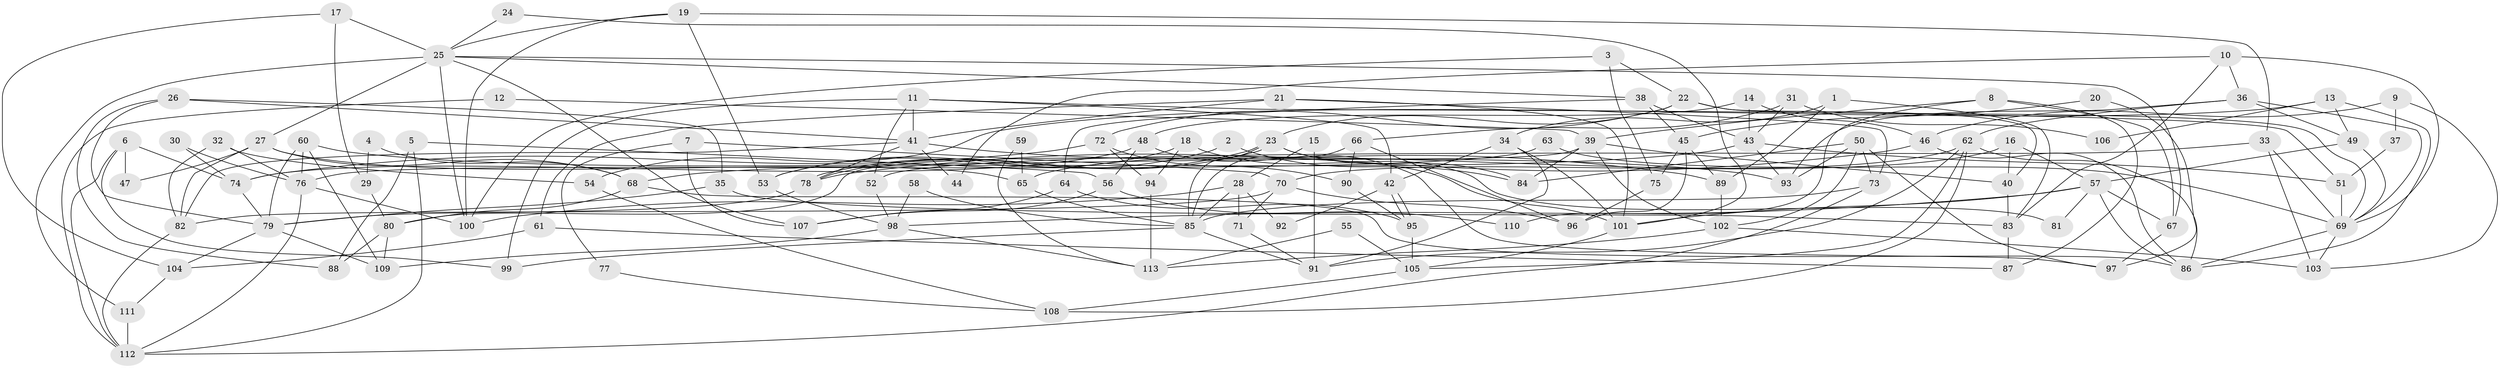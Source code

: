 // Generated by graph-tools (version 1.1) at 2025/36/03/09/25 02:36:08]
// undirected, 113 vertices, 226 edges
graph export_dot {
graph [start="1"]
  node [color=gray90,style=filled];
  1;
  2;
  3;
  4;
  5;
  6;
  7;
  8;
  9;
  10;
  11;
  12;
  13;
  14;
  15;
  16;
  17;
  18;
  19;
  20;
  21;
  22;
  23;
  24;
  25;
  26;
  27;
  28;
  29;
  30;
  31;
  32;
  33;
  34;
  35;
  36;
  37;
  38;
  39;
  40;
  41;
  42;
  43;
  44;
  45;
  46;
  47;
  48;
  49;
  50;
  51;
  52;
  53;
  54;
  55;
  56;
  57;
  58;
  59;
  60;
  61;
  62;
  63;
  64;
  65;
  66;
  67;
  68;
  69;
  70;
  71;
  72;
  73;
  74;
  75;
  76;
  77;
  78;
  79;
  80;
  81;
  82;
  83;
  84;
  85;
  86;
  87;
  88;
  89;
  90;
  91;
  92;
  93;
  94;
  95;
  96;
  97;
  98;
  99;
  100;
  101;
  102;
  103;
  104;
  105;
  106;
  107;
  108;
  109;
  110;
  111;
  112;
  113;
  1 -- 34;
  1 -- 83;
  1 -- 89;
  2 -- 84;
  2 -- 53;
  3 -- 100;
  3 -- 75;
  3 -- 22;
  4 -- 68;
  4 -- 29;
  5 -- 112;
  5 -- 88;
  5 -- 56;
  6 -- 112;
  6 -- 99;
  6 -- 47;
  6 -- 74;
  7 -- 107;
  7 -- 70;
  7 -- 77;
  8 -- 39;
  8 -- 67;
  8 -- 87;
  8 -- 110;
  9 -- 103;
  9 -- 46;
  9 -- 37;
  10 -- 69;
  10 -- 36;
  10 -- 44;
  10 -- 83;
  11 -- 52;
  11 -- 51;
  11 -- 41;
  11 -- 42;
  11 -- 99;
  12 -- 112;
  12 -- 39;
  13 -- 49;
  13 -- 86;
  13 -- 54;
  13 -- 106;
  14 -- 46;
  14 -- 43;
  14 -- 48;
  15 -- 91;
  15 -- 28;
  16 -- 57;
  16 -- 40;
  16 -- 70;
  17 -- 104;
  17 -- 25;
  17 -- 29;
  18 -- 101;
  18 -- 94;
  18 -- 53;
  19 -- 53;
  19 -- 25;
  19 -- 33;
  19 -- 100;
  20 -- 45;
  20 -- 97;
  21 -- 101;
  21 -- 41;
  21 -- 61;
  21 -- 73;
  22 -- 23;
  22 -- 40;
  22 -- 69;
  22 -- 72;
  23 -- 78;
  23 -- 78;
  23 -- 84;
  23 -- 81;
  23 -- 85;
  24 -- 101;
  24 -- 25;
  25 -- 27;
  25 -- 100;
  25 -- 38;
  25 -- 67;
  25 -- 107;
  25 -- 111;
  26 -- 79;
  26 -- 41;
  26 -- 35;
  26 -- 88;
  27 -- 65;
  27 -- 82;
  27 -- 47;
  27 -- 68;
  28 -- 85;
  28 -- 100;
  28 -- 71;
  28 -- 92;
  29 -- 80;
  30 -- 74;
  30 -- 76;
  31 -- 66;
  31 -- 43;
  31 -- 106;
  32 -- 54;
  32 -- 76;
  32 -- 82;
  33 -- 69;
  33 -- 52;
  33 -- 103;
  34 -- 42;
  34 -- 91;
  34 -- 101;
  35 -- 79;
  35 -- 83;
  36 -- 62;
  36 -- 69;
  36 -- 49;
  36 -- 93;
  37 -- 51;
  38 -- 64;
  38 -- 43;
  38 -- 45;
  39 -- 40;
  39 -- 102;
  39 -- 80;
  39 -- 84;
  40 -- 83;
  41 -- 89;
  41 -- 44;
  41 -- 78;
  41 -- 82;
  42 -- 95;
  42 -- 95;
  42 -- 92;
  43 -- 68;
  43 -- 51;
  43 -- 93;
  45 -- 89;
  45 -- 75;
  45 -- 96;
  46 -- 78;
  46 -- 86;
  48 -- 74;
  48 -- 56;
  48 -- 97;
  49 -- 57;
  49 -- 69;
  50 -- 93;
  50 -- 73;
  50 -- 84;
  50 -- 97;
  50 -- 102;
  51 -- 69;
  52 -- 98;
  53 -- 98;
  54 -- 108;
  55 -- 113;
  55 -- 105;
  56 -- 107;
  56 -- 110;
  57 -- 67;
  57 -- 86;
  57 -- 81;
  57 -- 98;
  57 -- 101;
  58 -- 85;
  58 -- 98;
  59 -- 113;
  59 -- 65;
  60 -- 79;
  60 -- 93;
  60 -- 76;
  60 -- 109;
  61 -- 87;
  61 -- 104;
  62 -- 91;
  62 -- 86;
  62 -- 65;
  62 -- 105;
  62 -- 108;
  63 -- 69;
  63 -- 76;
  64 -- 107;
  64 -- 95;
  65 -- 85;
  66 -- 96;
  66 -- 90;
  66 -- 85;
  67 -- 97;
  68 -- 80;
  68 -- 86;
  69 -- 86;
  69 -- 103;
  70 -- 82;
  70 -- 71;
  70 -- 96;
  71 -- 91;
  72 -- 74;
  72 -- 90;
  72 -- 94;
  73 -- 85;
  73 -- 112;
  74 -- 79;
  75 -- 96;
  76 -- 112;
  76 -- 100;
  77 -- 108;
  78 -- 79;
  79 -- 104;
  79 -- 109;
  80 -- 109;
  80 -- 88;
  82 -- 112;
  83 -- 87;
  85 -- 91;
  85 -- 99;
  89 -- 102;
  90 -- 95;
  94 -- 113;
  95 -- 105;
  98 -- 109;
  98 -- 113;
  101 -- 105;
  102 -- 103;
  102 -- 113;
  104 -- 111;
  105 -- 108;
  111 -- 112;
}
